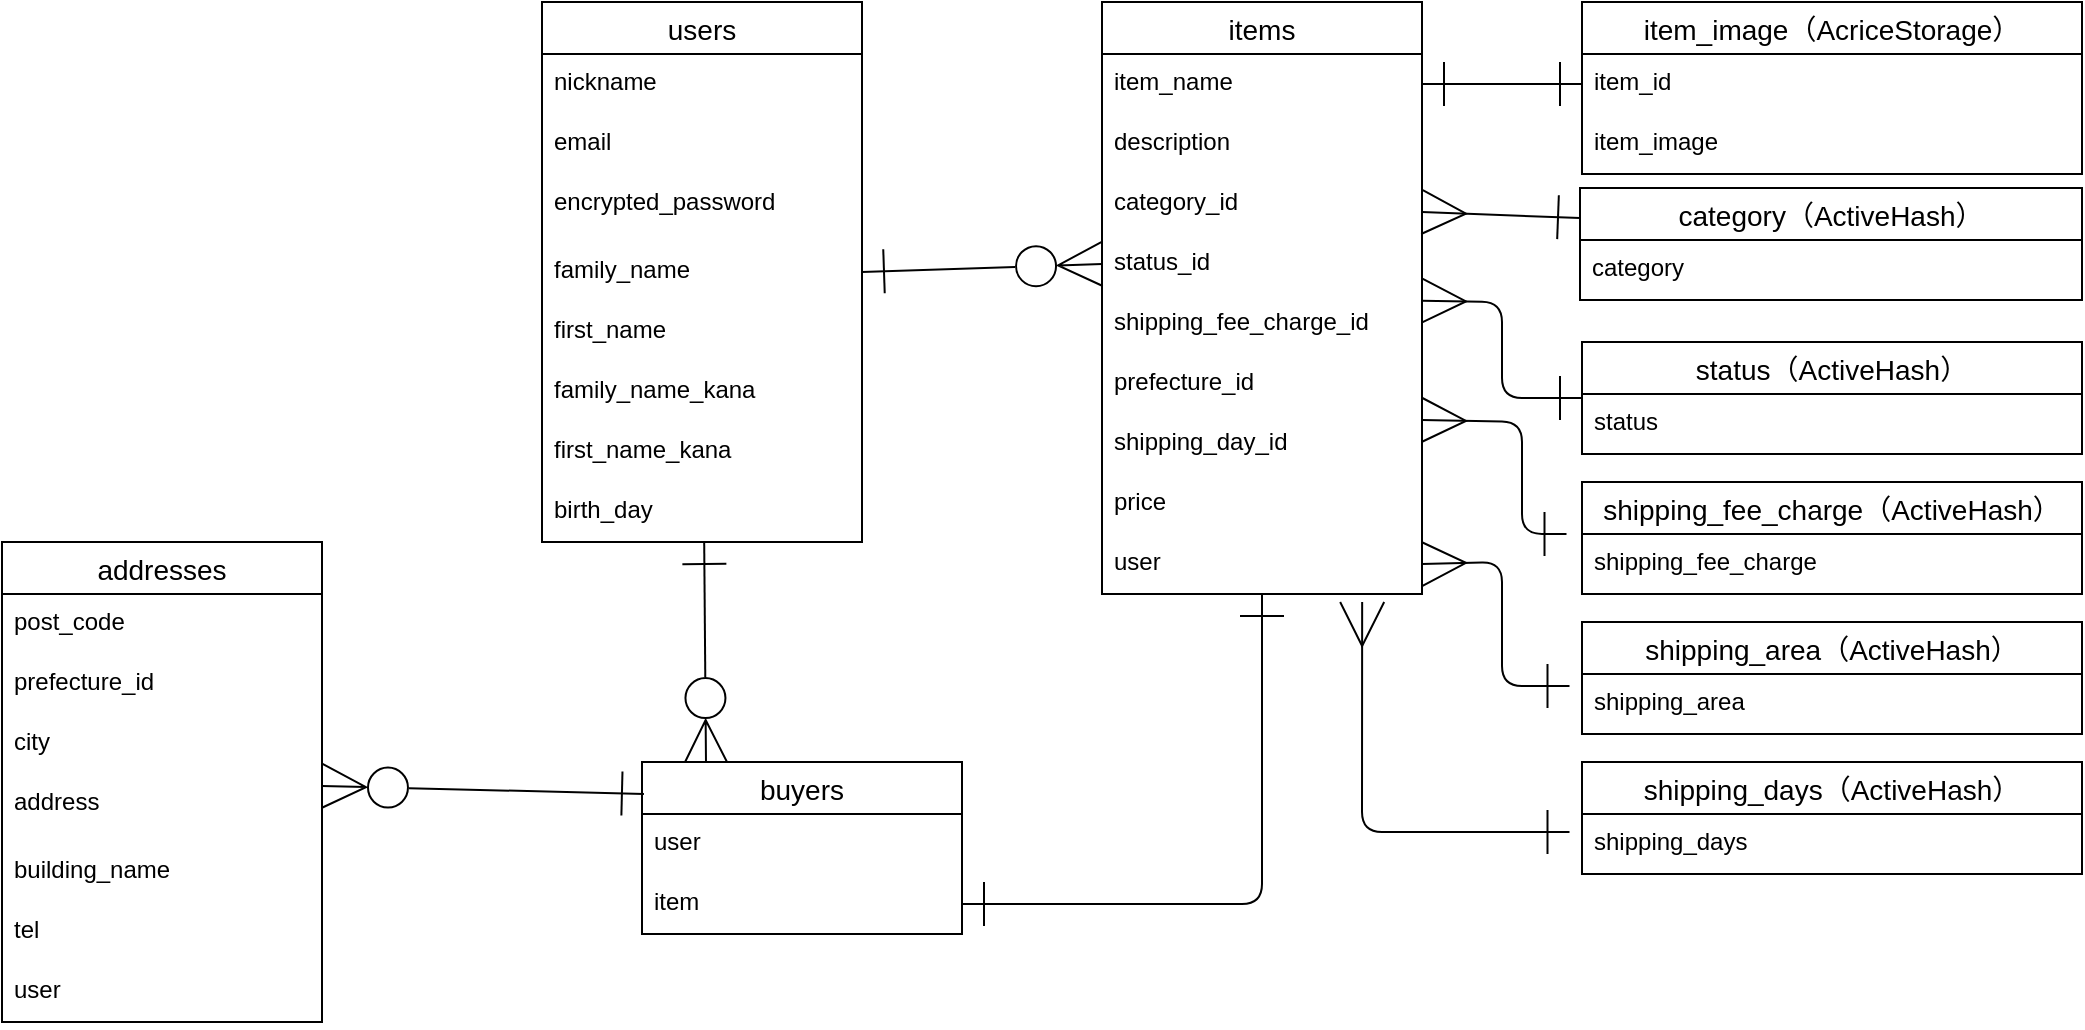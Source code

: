 <mxfile>
    <diagram id="aHVDSEkehMD-egq3Ggf0" name="ページ1">
        <mxGraphModel dx="1186" dy="757" grid="1" gridSize="10" guides="1" tooltips="1" connect="1" arrows="1" fold="1" page="1" pageScale="1" pageWidth="827" pageHeight="1169" math="0" shadow="0">
            <root>
                <mxCell id="0"/>
                <mxCell id="1" parent="0"/>
                <mxCell id="106" style="edgeStyle=none;html=1;entryX=0;entryY=0.5;entryDx=0;entryDy=0;exitX=1;exitY=0.5;exitDx=0;exitDy=0;endArrow=ERzeroToMany;endFill=0;jumpSize=6;endSize=20;startArrow=ERone;startFill=0;startSize=20;" edge="1" parent="1" source="70" target="75">
                    <mxGeometry relative="1" as="geometry">
                        <mxPoint x="540" y="258" as="targetPoint"/>
                    </mxGeometry>
                </mxCell>
                <mxCell id="131" style="edgeStyle=none;rounded=1;jumpSize=6;html=1;startArrow=ERone;startFill=0;endArrow=ERzeroToMany;endFill=0;startSize=20;endSize=20;strokeColor=default;entryX=0.2;entryY=0.012;entryDx=0;entryDy=0;entryPerimeter=0;" edge="1" parent="1" source="58" target="81">
                    <mxGeometry relative="1" as="geometry">
                        <mxPoint x="350" y="480" as="targetPoint"/>
                    </mxGeometry>
                </mxCell>
                <object label="users" id="58">
                    <mxCell style="swimlane;fontStyle=0;childLayout=stackLayout;horizontal=1;startSize=26;horizontalStack=0;resizeParent=1;resizeParentMax=0;resizeLast=0;collapsible=1;marginBottom=0;align=center;fontSize=14;" vertex="1" parent="1">
                        <mxGeometry x="270" y="110" width="160" height="270" as="geometry">
                            <mxRectangle x="90" y="110" width="50" height="26" as="alternateBounds"/>
                        </mxGeometry>
                    </mxCell>
                </object>
                <mxCell id="59" value="nickname" style="text;strokeColor=none;fillColor=none;spacingLeft=4;spacingRight=4;overflow=hidden;rotatable=0;points=[[0,0.5],[1,0.5]];portConstraint=eastwest;fontSize=12;" vertex="1" parent="58">
                    <mxGeometry y="26" width="160" height="30" as="geometry"/>
                </mxCell>
                <mxCell id="60" value="email" style="text;strokeColor=none;fillColor=none;spacingLeft=4;spacingRight=4;overflow=hidden;rotatable=0;points=[[0,0.5],[1,0.5]];portConstraint=eastwest;fontSize=12;" vertex="1" parent="58">
                    <mxGeometry y="56" width="160" height="30" as="geometry"/>
                </mxCell>
                <mxCell id="68" value="encrypted_password&#10;&#10;" style="text;strokeColor=none;fillColor=none;spacingLeft=4;spacingRight=4;overflow=hidden;rotatable=0;points=[[0,0.5],[1,0.5]];portConstraint=eastwest;fontSize=12;" vertex="1" parent="58">
                    <mxGeometry y="86" width="160" height="34" as="geometry"/>
                </mxCell>
                <mxCell id="70" value="family_name" style="text;strokeColor=none;fillColor=none;spacingLeft=4;spacingRight=4;overflow=hidden;rotatable=0;points=[[0,0.5],[1,0.5]];portConstraint=eastwest;fontSize=12;" vertex="1" parent="58">
                    <mxGeometry y="120" width="160" height="30" as="geometry"/>
                </mxCell>
                <mxCell id="71" value="first_name" style="text;strokeColor=none;fillColor=none;spacingLeft=4;spacingRight=4;overflow=hidden;rotatable=0;points=[[0,0.5],[1,0.5]];portConstraint=eastwest;fontSize=12;" vertex="1" parent="58">
                    <mxGeometry y="150" width="160" height="30" as="geometry"/>
                </mxCell>
                <mxCell id="72" value="family_name_kana" style="text;strokeColor=none;fillColor=none;spacingLeft=4;spacingRight=4;overflow=hidden;rotatable=0;points=[[0,0.5],[1,0.5]];portConstraint=eastwest;fontSize=12;" vertex="1" parent="58">
                    <mxGeometry y="180" width="160" height="30" as="geometry"/>
                </mxCell>
                <mxCell id="73" value="first_name_kana" style="text;strokeColor=none;fillColor=none;spacingLeft=4;spacingRight=4;overflow=hidden;rotatable=0;points=[[0,0.5],[1,0.5]];portConstraint=eastwest;fontSize=12;" vertex="1" parent="58">
                    <mxGeometry y="210" width="160" height="30" as="geometry"/>
                </mxCell>
                <mxCell id="74" value="birth_day" style="text;strokeColor=none;fillColor=none;spacingLeft=4;spacingRight=4;overflow=hidden;rotatable=0;points=[[0,0.5],[1,0.5]];portConstraint=eastwest;fontSize=12;" vertex="1" parent="58">
                    <mxGeometry y="240" width="160" height="30" as="geometry"/>
                </mxCell>
                <mxCell id="109" style="edgeStyle=none;jumpSize=6;html=1;entryX=1;entryY=0.5;entryDx=0;entryDy=0;startArrow=ERone;startFill=0;endArrow=ERone;endFill=0;startSize=20;endSize=20;strokeColor=default;" edge="1" parent="1" source="62" target="83">
                    <mxGeometry relative="1" as="geometry">
                        <Array as="points">
                            <mxPoint x="630" y="561"/>
                        </Array>
                    </mxGeometry>
                </mxCell>
                <mxCell id="110" style="edgeStyle=none;jumpSize=6;html=1;entryX=0;entryY=0.5;entryDx=0;entryDy=0;startArrow=ERone;startFill=0;endArrow=ERone;endFill=0;startSize=20;endSize=20;strokeColor=default;exitX=1;exitY=0.5;exitDx=0;exitDy=0;" edge="1" parent="1" source="63" target="87">
                    <mxGeometry relative="1" as="geometry">
                        <mxPoint x="720" y="151" as="sourcePoint"/>
                    </mxGeometry>
                </mxCell>
                <mxCell id="127" style="edgeStyle=none;jumpSize=6;html=1;entryX=0;entryY=0.5;entryDx=0;entryDy=0;startArrow=ERmany;startFill=0;endArrow=ERone;endFill=0;startSize=20;endSize=20;strokeColor=default;" edge="1" parent="1" source="62" target="117">
                    <mxGeometry relative="1" as="geometry">
                        <Array as="points">
                            <mxPoint x="750" y="260"/>
                            <mxPoint x="750" y="308"/>
                        </Array>
                    </mxGeometry>
                </mxCell>
                <mxCell id="128" style="edgeStyle=none;jumpSize=6;html=1;entryX=-0.031;entryY=0;entryDx=0;entryDy=0;entryPerimeter=0;startArrow=ERmany;startFill=0;endArrow=ERone;endFill=0;startSize=20;endSize=20;strokeColor=default;exitX=1;exitY=0.1;exitDx=0;exitDy=0;exitPerimeter=0;" edge="1" parent="1" source="78" target="120">
                    <mxGeometry relative="1" as="geometry">
                        <Array as="points">
                            <mxPoint x="760" y="320"/>
                            <mxPoint x="760" y="376"/>
                        </Array>
                    </mxGeometry>
                </mxCell>
                <mxCell id="129" style="edgeStyle=none;jumpSize=6;html=1;entryX=-0.025;entryY=0.2;entryDx=0;entryDy=0;entryPerimeter=0;startArrow=ERmany;startFill=0;endArrow=ERone;endFill=0;startSize=20;endSize=20;strokeColor=default;rounded=1;exitX=1;exitY=0.5;exitDx=0;exitDy=0;" edge="1" parent="1" source="90" target="122">
                    <mxGeometry relative="1" as="geometry">
                        <Array as="points">
                            <mxPoint x="750" y="390"/>
                            <mxPoint x="750" y="452"/>
                        </Array>
                    </mxGeometry>
                </mxCell>
                <mxCell id="130" style="edgeStyle=none;jumpSize=6;html=1;entryX=-0.025;entryY=0.3;entryDx=0;entryDy=0;entryPerimeter=0;startArrow=ERmany;startFill=0;endArrow=ERone;endFill=0;startSize=20;endSize=20;strokeColor=default;exitX=0.813;exitY=1.133;exitDx=0;exitDy=0;exitPerimeter=0;" edge="1" parent="1" source="90" target="124">
                    <mxGeometry relative="1" as="geometry">
                        <Array as="points">
                            <mxPoint x="680" y="525"/>
                        </Array>
                    </mxGeometry>
                </mxCell>
                <mxCell id="62" value="items" style="swimlane;fontStyle=0;childLayout=stackLayout;horizontal=1;startSize=26;horizontalStack=0;resizeParent=1;resizeParentMax=0;resizeLast=0;collapsible=1;marginBottom=0;align=center;fontSize=14;" vertex="1" parent="1">
                    <mxGeometry x="550" y="110" width="160" height="296" as="geometry"/>
                </mxCell>
                <mxCell id="63" value="item_name" style="text;strokeColor=none;fillColor=none;spacingLeft=4;spacingRight=4;overflow=hidden;rotatable=0;points=[[0,0.5],[1,0.5]];portConstraint=eastwest;fontSize=12;" vertex="1" parent="62">
                    <mxGeometry y="26" width="160" height="30" as="geometry"/>
                </mxCell>
                <mxCell id="64" value="description" style="text;strokeColor=none;fillColor=none;spacingLeft=4;spacingRight=4;overflow=hidden;rotatable=0;points=[[0,0.5],[1,0.5]];portConstraint=eastwest;fontSize=12;" vertex="1" parent="62">
                    <mxGeometry y="56" width="160" height="30" as="geometry"/>
                </mxCell>
                <mxCell id="65" value="category_id" style="text;strokeColor=none;fillColor=none;spacingLeft=4;spacingRight=4;overflow=hidden;rotatable=0;points=[[0,0.5],[1,0.5]];portConstraint=eastwest;fontSize=12;" vertex="1" parent="62">
                    <mxGeometry y="86" width="160" height="30" as="geometry"/>
                </mxCell>
                <mxCell id="75" value="status_id" style="text;strokeColor=none;fillColor=none;spacingLeft=4;spacingRight=4;overflow=hidden;rotatable=0;points=[[0,0.5],[1,0.5]];portConstraint=eastwest;fontSize=12;" vertex="1" parent="62">
                    <mxGeometry y="116" width="160" height="30" as="geometry"/>
                </mxCell>
                <mxCell id="76" value="shipping_fee_charge_id" style="text;strokeColor=none;fillColor=none;spacingLeft=4;spacingRight=4;overflow=hidden;rotatable=0;points=[[0,0.5],[1,0.5]];portConstraint=eastwest;fontSize=12;" vertex="1" parent="62">
                    <mxGeometry y="146" width="160" height="30" as="geometry"/>
                </mxCell>
                <mxCell id="77" value="prefecture_id" style="text;strokeColor=none;fillColor=none;spacingLeft=4;spacingRight=4;overflow=hidden;rotatable=0;points=[[0,0.5],[1,0.5]];portConstraint=eastwest;fontSize=12;" vertex="1" parent="62">
                    <mxGeometry y="176" width="160" height="30" as="geometry"/>
                </mxCell>
                <mxCell id="78" value="shipping_day_id" style="text;strokeColor=none;fillColor=none;spacingLeft=4;spacingRight=4;overflow=hidden;rotatable=0;points=[[0,0.5],[1,0.5]];portConstraint=eastwest;fontSize=12;" vertex="1" parent="62">
                    <mxGeometry y="206" width="160" height="30" as="geometry"/>
                </mxCell>
                <mxCell id="79" value="price" style="text;strokeColor=none;fillColor=none;spacingLeft=4;spacingRight=4;overflow=hidden;rotatable=0;points=[[0,0.5],[1,0.5]];portConstraint=eastwest;fontSize=12;" vertex="1" parent="62">
                    <mxGeometry y="236" width="160" height="30" as="geometry"/>
                </mxCell>
                <mxCell id="90" value="user" style="text;strokeColor=none;fillColor=none;spacingLeft=4;spacingRight=4;overflow=hidden;rotatable=0;points=[[0,0.5],[1,0.5]];portConstraint=eastwest;fontSize=12;" vertex="1" parent="62">
                    <mxGeometry y="266" width="160" height="30" as="geometry"/>
                </mxCell>
                <mxCell id="81" value="buyers" style="swimlane;fontStyle=0;childLayout=stackLayout;horizontal=1;startSize=26;horizontalStack=0;resizeParent=1;resizeParentMax=0;resizeLast=0;collapsible=1;marginBottom=0;align=center;fontSize=14;" vertex="1" parent="1">
                    <mxGeometry x="320" y="490" width="160" height="86" as="geometry"/>
                </mxCell>
                <mxCell id="82" value="user" style="text;strokeColor=none;fillColor=none;spacingLeft=4;spacingRight=4;overflow=hidden;rotatable=0;points=[[0,0.5],[1,0.5]];portConstraint=eastwest;fontSize=12;" vertex="1" parent="81">
                    <mxGeometry y="26" width="160" height="30" as="geometry"/>
                </mxCell>
                <mxCell id="83" value="item" style="text;strokeColor=none;fillColor=none;spacingLeft=4;spacingRight=4;overflow=hidden;rotatable=0;points=[[0,0.5],[1,0.5]];portConstraint=eastwest;fontSize=12;" vertex="1" parent="81">
                    <mxGeometry y="56" width="160" height="30" as="geometry"/>
                </mxCell>
                <mxCell id="86" value="item_image（AcriceStorage）" style="swimlane;fontStyle=0;childLayout=stackLayout;horizontal=1;startSize=26;horizontalStack=0;resizeParent=1;resizeParentMax=0;resizeLast=0;collapsible=1;marginBottom=0;align=center;fontSize=14;" vertex="1" parent="1">
                    <mxGeometry x="790" y="110" width="250" height="86" as="geometry"/>
                </mxCell>
                <mxCell id="87" value="item_id" style="text;strokeColor=none;fillColor=none;spacingLeft=4;spacingRight=4;overflow=hidden;rotatable=0;points=[[0,0.5],[1,0.5]];portConstraint=eastwest;fontSize=12;" vertex="1" parent="86">
                    <mxGeometry y="26" width="250" height="30" as="geometry"/>
                </mxCell>
                <mxCell id="88" value="item_image" style="text;strokeColor=none;fillColor=none;spacingLeft=4;spacingRight=4;overflow=hidden;rotatable=0;points=[[0,0.5],[1,0.5]];portConstraint=eastwest;fontSize=12;" vertex="1" parent="86">
                    <mxGeometry y="56" width="250" height="30" as="geometry"/>
                </mxCell>
                <mxCell id="111" style="edgeStyle=none;jumpSize=6;html=1;startArrow=ERzeroToMany;startFill=0;endArrow=ERone;endFill=0;startSize=20;endSize=20;strokeColor=default;entryX=0.006;entryY=0.186;entryDx=0;entryDy=0;entryPerimeter=0;" edge="1" parent="1" source="95" target="81">
                    <mxGeometry relative="1" as="geometry">
                        <mxPoint x="310" y="505" as="targetPoint"/>
                    </mxGeometry>
                </mxCell>
                <mxCell id="95" value="addresses" style="swimlane;fontStyle=0;childLayout=stackLayout;horizontal=1;startSize=26;horizontalStack=0;resizeParent=1;resizeParentMax=0;resizeLast=0;collapsible=1;marginBottom=0;align=center;fontSize=14;" vertex="1" parent="1">
                    <mxGeometry y="380" width="160" height="240" as="geometry"/>
                </mxCell>
                <mxCell id="96" value="post_code" style="text;strokeColor=none;fillColor=none;spacingLeft=4;spacingRight=4;overflow=hidden;rotatable=0;points=[[0,0.5],[1,0.5]];portConstraint=eastwest;fontSize=12;" vertex="1" parent="95">
                    <mxGeometry y="26" width="160" height="30" as="geometry"/>
                </mxCell>
                <mxCell id="97" value="prefecture_id" style="text;strokeColor=none;fillColor=none;spacingLeft=4;spacingRight=4;overflow=hidden;rotatable=0;points=[[0,0.5],[1,0.5]];portConstraint=eastwest;fontSize=12;" vertex="1" parent="95">
                    <mxGeometry y="56" width="160" height="30" as="geometry"/>
                </mxCell>
                <mxCell id="98" value="city" style="text;strokeColor=none;fillColor=none;spacingLeft=4;spacingRight=4;overflow=hidden;rotatable=0;points=[[0,0.5],[1,0.5]];portConstraint=eastwest;fontSize=12;" vertex="1" parent="95">
                    <mxGeometry y="86" width="160" height="30" as="geometry"/>
                </mxCell>
                <mxCell id="99" value="address" style="text;strokeColor=none;fillColor=none;spacingLeft=4;spacingRight=4;overflow=hidden;rotatable=0;points=[[0,0.5],[1,0.5]];portConstraint=eastwest;fontSize=12;" vertex="1" parent="95">
                    <mxGeometry y="116" width="160" height="34" as="geometry"/>
                </mxCell>
                <mxCell id="100" value="building_name" style="text;strokeColor=none;fillColor=none;spacingLeft=4;spacingRight=4;overflow=hidden;rotatable=0;points=[[0,0.5],[1,0.5]];portConstraint=eastwest;fontSize=12;" vertex="1" parent="95">
                    <mxGeometry y="150" width="160" height="30" as="geometry"/>
                </mxCell>
                <mxCell id="101" value="tel" style="text;strokeColor=none;fillColor=none;spacingLeft=4;spacingRight=4;overflow=hidden;rotatable=0;points=[[0,0.5],[1,0.5]];portConstraint=eastwest;fontSize=12;" vertex="1" parent="95">
                    <mxGeometry y="180" width="160" height="30" as="geometry"/>
                </mxCell>
                <mxCell id="132" value="user" style="text;strokeColor=none;fillColor=none;spacingLeft=4;spacingRight=4;overflow=hidden;rotatable=0;points=[[0,0.5],[1,0.5]];portConstraint=eastwest;fontSize=12;" vertex="1" parent="95">
                    <mxGeometry y="210" width="160" height="30" as="geometry"/>
                </mxCell>
                <mxCell id="113" value="category（ActiveHash）" style="swimlane;fontStyle=0;childLayout=stackLayout;horizontal=1;startSize=26;horizontalStack=0;resizeParent=1;resizeParentMax=0;resizeLast=0;collapsible=1;marginBottom=0;align=center;fontSize=14;" vertex="1" parent="1">
                    <mxGeometry x="789" y="203" width="251" height="56" as="geometry"/>
                </mxCell>
                <mxCell id="114" value="category" style="text;strokeColor=none;fillColor=none;spacingLeft=4;spacingRight=4;overflow=hidden;rotatable=0;points=[[0,0.5],[1,0.5]];portConstraint=eastwest;fontSize=12;" vertex="1" parent="113">
                    <mxGeometry y="26" width="251" height="30" as="geometry"/>
                </mxCell>
                <mxCell id="117" value="status（ActiveHash）" style="swimlane;fontStyle=0;childLayout=stackLayout;horizontal=1;startSize=26;horizontalStack=0;resizeParent=1;resizeParentMax=0;resizeLast=0;collapsible=1;marginBottom=0;align=center;fontSize=14;" vertex="1" parent="1">
                    <mxGeometry x="790" y="280" width="250" height="56" as="geometry"/>
                </mxCell>
                <mxCell id="118" value="status" style="text;strokeColor=none;fillColor=none;spacingLeft=4;spacingRight=4;overflow=hidden;rotatable=0;points=[[0,0.5],[1,0.5]];portConstraint=eastwest;fontSize=12;" vertex="1" parent="117">
                    <mxGeometry y="26" width="250" height="30" as="geometry"/>
                </mxCell>
                <mxCell id="119" value="shipping_fee_charge（ActiveHash）" style="swimlane;fontStyle=0;childLayout=stackLayout;horizontal=1;startSize=26;horizontalStack=0;resizeParent=1;resizeParentMax=0;resizeLast=0;collapsible=1;marginBottom=0;align=center;fontSize=14;" vertex="1" parent="1">
                    <mxGeometry x="790" y="350" width="250" height="56" as="geometry"/>
                </mxCell>
                <mxCell id="120" value="shipping_fee_charge" style="text;strokeColor=none;fillColor=none;spacingLeft=4;spacingRight=4;overflow=hidden;rotatable=0;points=[[0,0.5],[1,0.5]];portConstraint=eastwest;fontSize=12;" vertex="1" parent="119">
                    <mxGeometry y="26" width="250" height="30" as="geometry"/>
                </mxCell>
                <mxCell id="121" value="shipping_area（ActiveHash）" style="swimlane;fontStyle=0;childLayout=stackLayout;horizontal=1;startSize=26;horizontalStack=0;resizeParent=1;resizeParentMax=0;resizeLast=0;collapsible=1;marginBottom=0;align=center;fontSize=14;" vertex="1" parent="1">
                    <mxGeometry x="790" y="420" width="250" height="56" as="geometry"/>
                </mxCell>
                <mxCell id="122" value="shipping_area" style="text;strokeColor=none;fillColor=none;spacingLeft=4;spacingRight=4;overflow=hidden;rotatable=0;points=[[0,0.5],[1,0.5]];portConstraint=eastwest;fontSize=12;" vertex="1" parent="121">
                    <mxGeometry y="26" width="250" height="30" as="geometry"/>
                </mxCell>
                <mxCell id="123" value="shipping_days（ActiveHash）" style="swimlane;fontStyle=0;childLayout=stackLayout;horizontal=1;startSize=26;horizontalStack=0;resizeParent=1;resizeParentMax=0;resizeLast=0;collapsible=1;marginBottom=0;align=center;fontSize=14;" vertex="1" parent="1">
                    <mxGeometry x="790" y="490" width="250" height="56" as="geometry"/>
                </mxCell>
                <mxCell id="124" value="shipping_days" style="text;strokeColor=none;fillColor=none;spacingLeft=4;spacingRight=4;overflow=hidden;rotatable=0;points=[[0,0.5],[1,0.5]];portConstraint=eastwest;fontSize=12;" vertex="1" parent="123">
                    <mxGeometry y="26" width="250" height="30" as="geometry"/>
                </mxCell>
                <mxCell id="126" style="edgeStyle=none;jumpSize=6;html=1;entryX=0;entryY=0.25;entryDx=0;entryDy=0;startArrow=ERmany;startFill=0;endArrow=ERone;endFill=0;startSize=20;endSize=20;strokeColor=default;" edge="1" parent="1">
                    <mxGeometry relative="1" as="geometry">
                        <mxPoint x="710" y="215.019" as="sourcePoint"/>
                        <mxPoint x="789" y="218" as="targetPoint"/>
                    </mxGeometry>
                </mxCell>
            </root>
        </mxGraphModel>
    </diagram>
</mxfile>